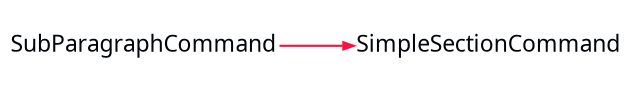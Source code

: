 digraph {
 rankdir = "LR"
 bgcolor = none;
 layout  = dot;
 edge [
   arrowsize = "0.5"
   color     = "#FF1040FF"
 ]
 DxzKpO3[
   shape    = none
   label    = "SubParagraphCommand"
   margin   = "0.01"
   fontname = "Segoe UI"
   fontsize = "11"
   fontcolor= "#010509FF"
 ]
 q8Q4hpu[
   shape    = none
   label    = "SimpleSectionCommand"
   margin   = "0.01"
   fontname = "Segoe UI"
   fontsize = "11"
   fontcolor= "#010509FF"
 ]
 DxzKpO3->q8Q4hpu
}
